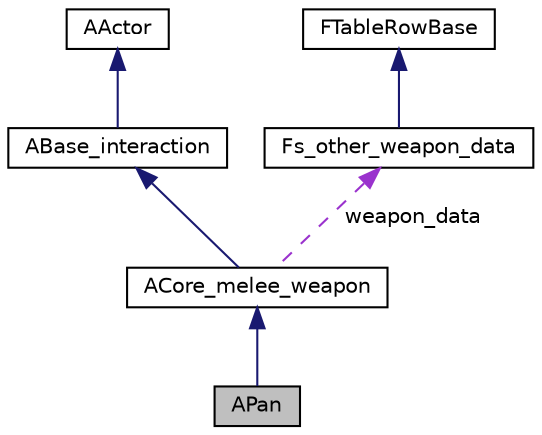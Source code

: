 digraph "APan"
{
 // LATEX_PDF_SIZE
  edge [fontname="Helvetica",fontsize="10",labelfontname="Helvetica",labelfontsize="10"];
  node [fontname="Helvetica",fontsize="10",shape=record];
  Node1 [label="APan",height=0.2,width=0.4,color="black", fillcolor="grey75", style="filled", fontcolor="black",tooltip=" "];
  Node2 -> Node1 [dir="back",color="midnightblue",fontsize="10",style="solid"];
  Node2 [label="ACore_melee_weapon",height=0.2,width=0.4,color="black", fillcolor="white", style="filled",URL="$class_a_core__melee__weapon.html",tooltip=" "];
  Node3 -> Node2 [dir="back",color="midnightblue",fontsize="10",style="solid"];
  Node3 [label="ABase_interaction",height=0.2,width=0.4,color="black", fillcolor="white", style="filled",URL="$class_a_base__interaction.html",tooltip=" "];
  Node4 -> Node3 [dir="back",color="midnightblue",fontsize="10",style="solid"];
  Node4 [label="AActor",height=0.2,width=0.4,color="black", fillcolor="white", style="filled",tooltip=" "];
  Node5 -> Node2 [dir="back",color="darkorchid3",fontsize="10",style="dashed",label=" weapon_data" ];
  Node5 [label="Fs_other_weapon_data",height=0.2,width=0.4,color="black", fillcolor="white", style="filled",URL="$struct_fs__other__weapon__data.html",tooltip="CSV로부터 가지고올 기타 무기(투척류,근접) 정보 구조체"];
  Node6 -> Node5 [dir="back",color="midnightblue",fontsize="10",style="solid"];
  Node6 [label="FTableRowBase",height=0.2,width=0.4,color="black", fillcolor="white", style="filled",tooltip=" "];
}
